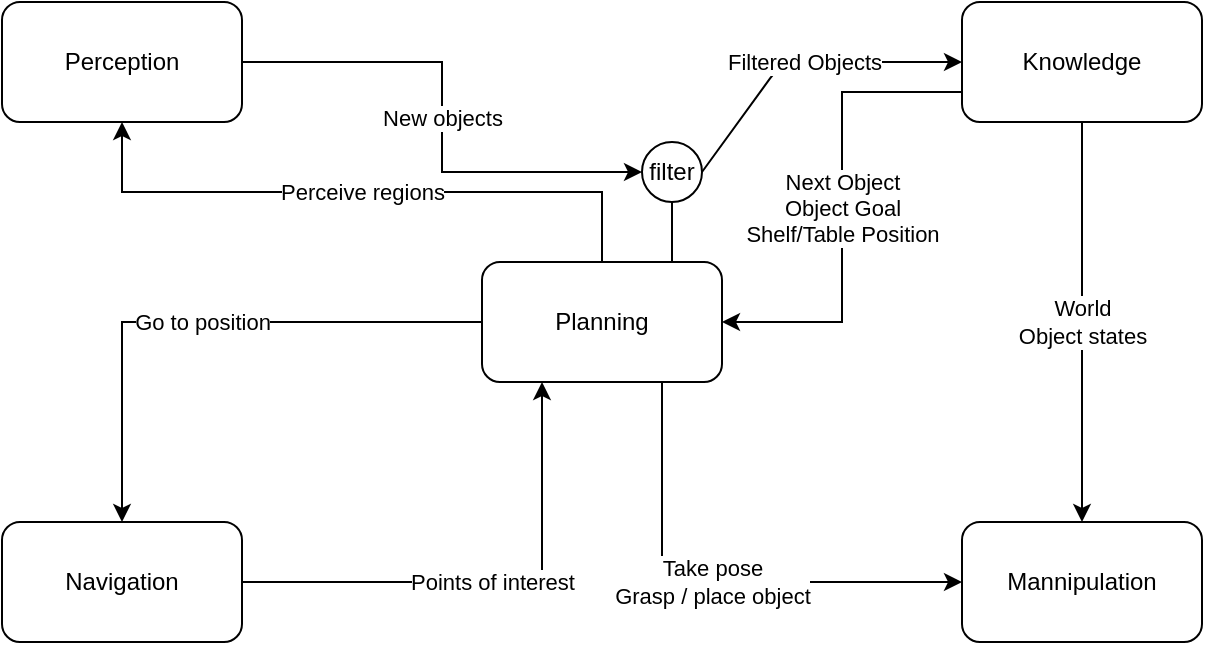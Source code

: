 <mxfile version="12.7.9" type="device"><diagram id="tlWyTBeNEfMRJNV0j1oL" name="Page-1"><mxGraphModel dx="950" dy="459" grid="1" gridSize="10" guides="1" tooltips="1" connect="1" arrows="1" fold="1" page="1" pageScale="1" pageWidth="827" pageHeight="1169" math="0" shadow="0"><root><mxCell id="0"/><mxCell id="1" parent="0"/><mxCell id="2J8Fmb2gYQg6PqsJBkVV-9" value="Go to position" style="edgeStyle=orthogonalEdgeStyle;rounded=0;orthogonalLoop=1;jettySize=auto;html=1;exitX=0;exitY=0.5;exitDx=0;exitDy=0;entryX=0.5;entryY=0;entryDx=0;entryDy=0;" parent="1" source="2J8Fmb2gYQg6PqsJBkVV-1" target="2J8Fmb2gYQg6PqsJBkVV-4" edge="1"><mxGeometry relative="1" as="geometry"/></mxCell><mxCell id="2J8Fmb2gYQg6PqsJBkVV-11" value="&lt;div&gt;Take pose&lt;br&gt;&lt;/div&gt;&lt;div&gt;Grasp / place object&lt;/div&gt;" style="edgeStyle=orthogonalEdgeStyle;rounded=0;orthogonalLoop=1;jettySize=auto;html=1;exitX=0.75;exitY=1;exitDx=0;exitDy=0;entryX=0;entryY=0.5;entryDx=0;entryDy=0;" parent="1" source="2J8Fmb2gYQg6PqsJBkVV-1" target="2J8Fmb2gYQg6PqsJBkVV-5" edge="1"><mxGeometry relative="1" as="geometry"/></mxCell><mxCell id="2J8Fmb2gYQg6PqsJBkVV-16" value="Perceive regions" style="edgeStyle=orthogonalEdgeStyle;rounded=0;orthogonalLoop=1;jettySize=auto;html=1;exitX=0.5;exitY=0;exitDx=0;exitDy=0;entryX=0.5;entryY=1;entryDx=0;entryDy=0;" parent="1" source="2J8Fmb2gYQg6PqsJBkVV-1" target="2J8Fmb2gYQg6PqsJBkVV-2" edge="1"><mxGeometry relative="1" as="geometry"/></mxCell><mxCell id="2J8Fmb2gYQg6PqsJBkVV-1" value="Planning" style="rounded=1;whiteSpace=wrap;html=1;" parent="1" vertex="1"><mxGeometry x="360" y="370" width="120" height="60" as="geometry"/></mxCell><mxCell id="2J8Fmb2gYQg6PqsJBkVV-14" value="New objects" style="edgeStyle=orthogonalEdgeStyle;rounded=0;orthogonalLoop=1;jettySize=auto;html=1;exitX=1;exitY=0.5;exitDx=0;exitDy=0;entryX=0;entryY=0.5;entryDx=0;entryDy=0;" parent="1" source="2J8Fmb2gYQg6PqsJBkVV-2" target="xcPM7PaMKoEctkW6Qs1--1" edge="1"><mxGeometry relative="1" as="geometry"/></mxCell><mxCell id="2J8Fmb2gYQg6PqsJBkVV-2" value="Perception" style="rounded=1;whiteSpace=wrap;html=1;" parent="1" vertex="1"><mxGeometry x="120" y="240" width="120" height="60" as="geometry"/></mxCell><mxCell id="2J8Fmb2gYQg6PqsJBkVV-8" value="&lt;div&gt;World&lt;br&gt;&lt;/div&gt;&lt;div&gt;Object states&lt;/div&gt;" style="edgeStyle=orthogonalEdgeStyle;rounded=0;orthogonalLoop=1;jettySize=auto;html=1;exitX=0.5;exitY=1;exitDx=0;exitDy=0;entryX=0.5;entryY=0;entryDx=0;entryDy=0;" parent="1" source="2J8Fmb2gYQg6PqsJBkVV-3" target="2J8Fmb2gYQg6PqsJBkVV-5" edge="1"><mxGeometry relative="1" as="geometry"/></mxCell><mxCell id="2J8Fmb2gYQg6PqsJBkVV-12" value="&lt;div&gt;Next Object&lt;/div&gt;&lt;div&gt;Object Goal&lt;br&gt;&lt;/div&gt;&lt;div&gt;Shelf/Table Position&lt;/div&gt;" style="edgeStyle=orthogonalEdgeStyle;rounded=0;orthogonalLoop=1;jettySize=auto;html=1;exitX=0;exitY=0.75;exitDx=0;exitDy=0;entryX=1;entryY=0.5;entryDx=0;entryDy=0;" parent="1" source="2J8Fmb2gYQg6PqsJBkVV-3" target="2J8Fmb2gYQg6PqsJBkVV-1" edge="1"><mxGeometry relative="1" as="geometry"/></mxCell><mxCell id="2J8Fmb2gYQg6PqsJBkVV-3" value="Knowledge" style="rounded=1;whiteSpace=wrap;html=1;" parent="1" vertex="1"><mxGeometry x="600" y="240" width="120" height="60" as="geometry"/></mxCell><mxCell id="2J8Fmb2gYQg6PqsJBkVV-15" value="Points of interest" style="edgeStyle=orthogonalEdgeStyle;rounded=0;orthogonalLoop=1;jettySize=auto;html=1;exitX=1;exitY=0.5;exitDx=0;exitDy=0;entryX=0.25;entryY=1;entryDx=0;entryDy=0;" parent="1" source="2J8Fmb2gYQg6PqsJBkVV-4" target="2J8Fmb2gYQg6PqsJBkVV-1" edge="1"><mxGeometry relative="1" as="geometry"/></mxCell><mxCell id="2J8Fmb2gYQg6PqsJBkVV-4" value="Navigation" style="rounded=1;whiteSpace=wrap;html=1;" parent="1" vertex="1"><mxGeometry x="120" y="500" width="120" height="60" as="geometry"/></mxCell><mxCell id="2J8Fmb2gYQg6PqsJBkVV-5" value="Mannipulation" style="rounded=1;whiteSpace=wrap;html=1;" parent="1" vertex="1"><mxGeometry x="600" y="500" width="120" height="60" as="geometry"/></mxCell><mxCell id="xcPM7PaMKoEctkW6Qs1--1" value="filter" style="ellipse;whiteSpace=wrap;html=1;aspect=fixed;" vertex="1" parent="1"><mxGeometry x="440" y="310" width="30" height="30" as="geometry"/></mxCell><mxCell id="xcPM7PaMKoEctkW6Qs1--2" value="" style="endArrow=none;html=1;entryX=0.5;entryY=1;entryDx=0;entryDy=0;" edge="1" parent="1" target="xcPM7PaMKoEctkW6Qs1--1"><mxGeometry width="50" height="50" relative="1" as="geometry"><mxPoint x="455" y="370" as="sourcePoint"/><mxPoint x="600" y="400" as="targetPoint"/></mxGeometry></mxCell><mxCell id="xcPM7PaMKoEctkW6Qs1--3" value="Filtered Objects" style="endArrow=classic;html=1;exitX=1;exitY=0.5;exitDx=0;exitDy=0;entryX=0;entryY=0.5;entryDx=0;entryDy=0;" edge="1" parent="1" source="xcPM7PaMKoEctkW6Qs1--1" target="2J8Fmb2gYQg6PqsJBkVV-3"><mxGeometry width="50" height="50" relative="1" as="geometry"><mxPoint x="490" y="280" as="sourcePoint"/><mxPoint x="540" y="230" as="targetPoint"/><Array as="points"><mxPoint x="510" y="270"/></Array></mxGeometry></mxCell></root></mxGraphModel></diagram></mxfile>
